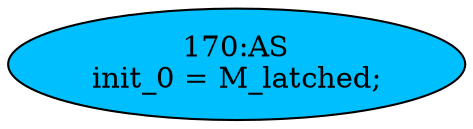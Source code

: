 strict digraph "" {
	node [label="\N"];
	"170:AS"	 [ast="<pyverilog.vparser.ast.Assign object at 0x7f1e4d7e2590>",
		def_var="['init_0']",
		fillcolor=deepskyblue,
		label="170:AS
init_0 = M_latched;",
		statements="[]",
		style=filled,
		typ=Assign,
		use_var="['M_latched']"];
}
